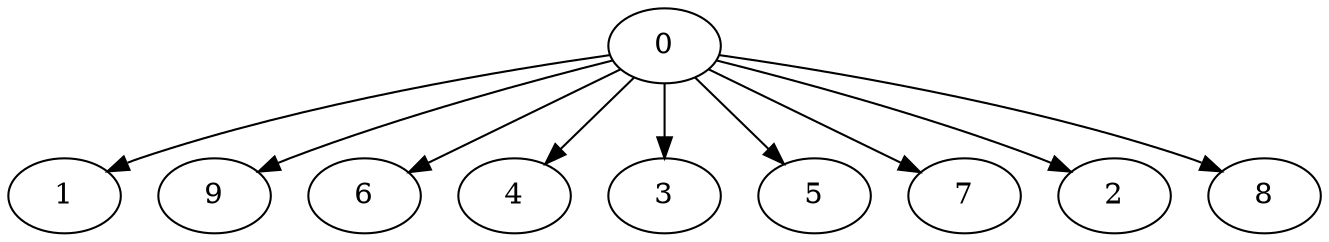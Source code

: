 digraph "Fork_Nodes_10_CCR_10.00_WeightType_Random" {
	graph ["Duplicate states"=0,
		GraphType=Fork,
		"Max states in OPEN"=0,
		Modes="120000ms; topo-ordered tasks, ; Pruning: task equivalence, fixed order ready list, ; F-value: ; Optimisation: best schedule length (\
SL) optimisation on equal, ",
		NumberOfTasks=10,
		"Pruned using list schedule length"=10,
		"States removed from OPEN"=0,
		TargetSystem="Homogeneous-2",
		"Time to schedule (ms)"=84,
		"Total idle time"=24,
		"Total schedule length"=33,
		"Total sequential time"=41,
		"Total states created"=37
	];
	0	["Finish time"=3,
		Processor=0,
		"Start time"=0,
		Weight=3];
	1	["Finish time"=31,
		Processor=0,
		"Start time"=24,
		Weight=7];
	0 -> 1	[Weight=64];
	9	["Finish time"=22,
		Processor=0,
		"Start time"=15,
		Weight=7];
	0 -> 9	[Weight=58];
	6	["Finish time"=12,
		Processor=0,
		"Start time"=6,
		Weight=6];
	0 -> 6	[Weight=38];
	4	["Finish time"=27,
		Processor=1,
		"Start time"=22,
		Weight=5];
	0 -> 4	[Weight=19];
	3	["Finish time"=15,
		Processor=0,
		"Start time"=12,
		Weight=3];
	0 -> 3	[Weight=51];
	5	["Finish time"=6,
		Processor=0,
		"Start time"=3,
		Weight=3];
	0 -> 5	[Weight=32];
	7	["Finish time"=32,
		Processor=1,
		"Start time"=29,
		Weight=3];
	0 -> 7	[Weight=26];
	2	["Finish time"=24,
		Processor=0,
		"Start time"=22,
		Weight=2];
	0 -> 2	[Weight=58];
	8	["Finish time"=33,
		Processor=0,
		"Start time"=31,
		Weight=2];
	0 -> 8	[Weight=64];
}
